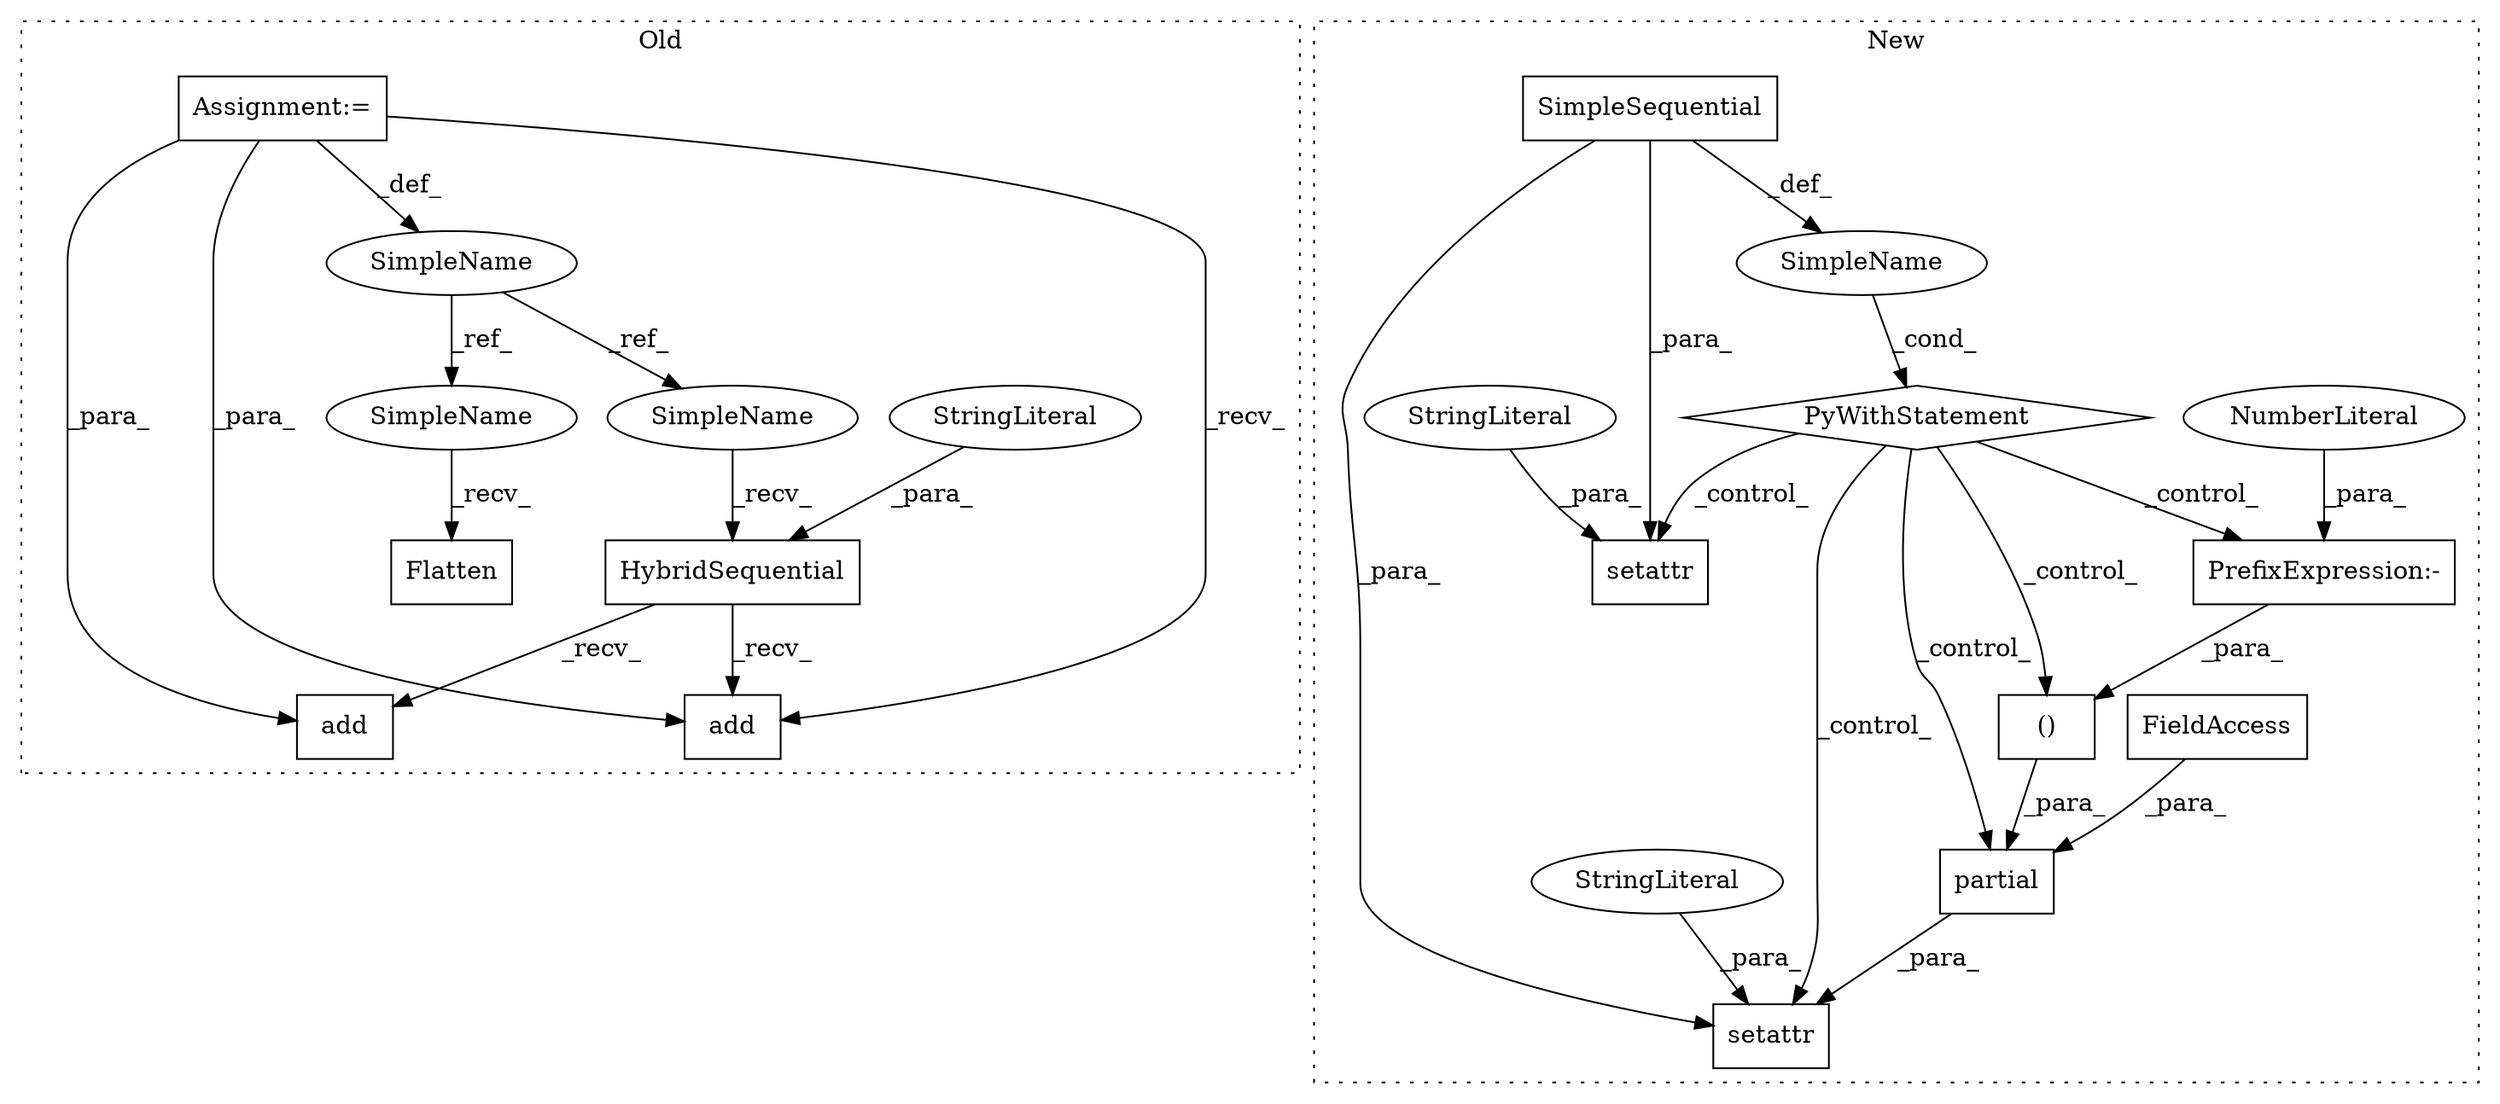 digraph G {
subgraph cluster0 {
1 [label="add" a="32" s="7187,7203" l="4,1" shape="box"];
3 [label="HybridSequential" a="32" s="6787,6806" l="17,1" shape="box"];
4 [label="SimpleName" a="42" s="5529" l="2" shape="ellipse"];
5 [label="Flatten" a="32" s="6988" l="9" shape="box"];
6 [label="StringLiteral" a="45" s="6804" l="2" shape="ellipse"];
7 [label="Assignment:=" a="7" s="5529" l="2" shape="box"];
10 [label="add" a="32" s="7036,7057" l="4,1" shape="box"];
20 [label="SimpleName" a="42" s="6784" l="2" shape="ellipse"];
21 [label="SimpleName" a="42" s="6985" l="2" shape="ellipse"];
label = "Old";
style="dotted";
}
subgraph cluster1 {
2 [label="SimpleSequential" a="32" s="7926" l="18" shape="box"];
8 [label="()" a="106" s="8270" l="22" shape="box"];
9 [label="setattr" a="32" s="8189,8294" l="8,1" shape="box"];
11 [label="PyWithStatement" a="104" s="7952,7986" l="10,2" shape="diamond"];
12 [label="setattr" a="32" s="8047,8097" l="8,1" shape="box"];
13 [label="SimpleName" a="42" s="" l="" shape="ellipse"];
14 [label="StringLiteral" a="45" s="8067" l="12" shape="ellipse"];
15 [label="PrefixExpression:-" a="38" s="8270" l="1" shape="box"];
16 [label="NumberLiteral" a="34" s="8271" l="1" shape="ellipse"];
17 [label="StringLiteral" a="45" s="8209" l="15" shape="ellipse"];
18 [label="partial" a="32" s="8225,8292" l="8,2" shape="box"];
19 [label="FieldAccess" a="22" s="8233" l="25" shape="box"];
label = "New";
style="dotted";
}
2 -> 12 [label="_para_"];
2 -> 13 [label="_def_"];
2 -> 9 [label="_para_"];
3 -> 1 [label="_recv_"];
3 -> 10 [label="_recv_"];
4 -> 21 [label="_ref_"];
4 -> 20 [label="_ref_"];
6 -> 3 [label="_para_"];
7 -> 10 [label="_recv_"];
7 -> 4 [label="_def_"];
7 -> 10 [label="_para_"];
7 -> 1 [label="_para_"];
8 -> 18 [label="_para_"];
11 -> 8 [label="_control_"];
11 -> 9 [label="_control_"];
11 -> 12 [label="_control_"];
11 -> 18 [label="_control_"];
11 -> 15 [label="_control_"];
13 -> 11 [label="_cond_"];
14 -> 12 [label="_para_"];
15 -> 8 [label="_para_"];
16 -> 15 [label="_para_"];
17 -> 9 [label="_para_"];
18 -> 9 [label="_para_"];
19 -> 18 [label="_para_"];
20 -> 3 [label="_recv_"];
21 -> 5 [label="_recv_"];
}